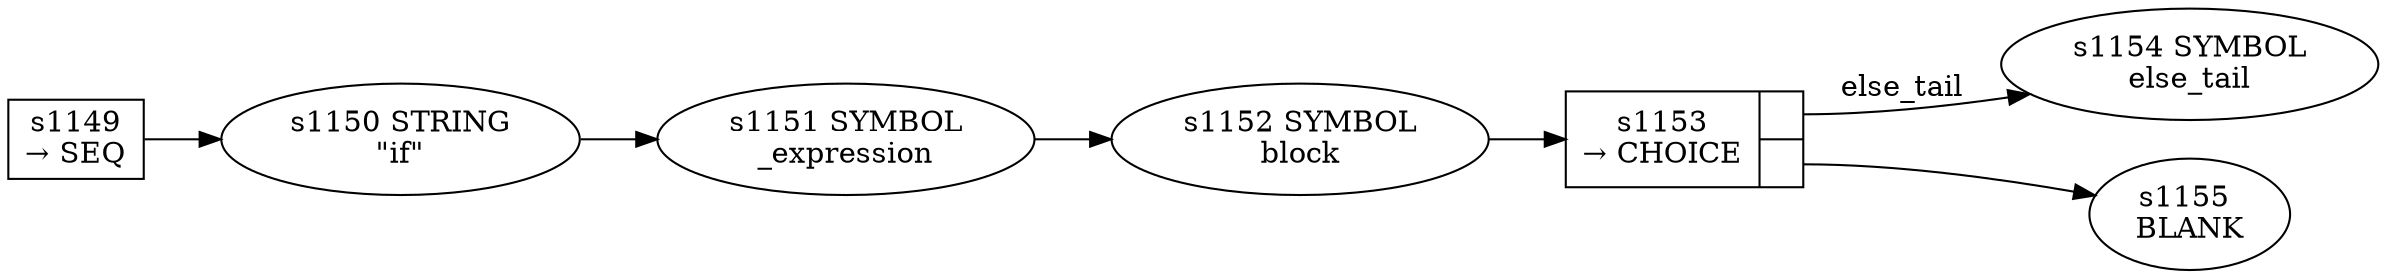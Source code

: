 
  digraph if_expression {
  
    rankdir=LR;
  
    s1149 [label="s1149\n&rarr; SEQ", shape=record, fixedsize=false, peripheries=1];
  s1150 [label="s1150 STRING\n\"if\""];
  s1149 -> s1150 [];
  s1151 [label="s1151 SYMBOL\n_expression" href="rust-grammar.json._expression.dot.svg"];
  s1150 -> s1151 [];
  s1152 [label="s1152 SYMBOL\nblock" href="rust-grammar.json.block.dot.svg"];
  s1151 -> s1152 [];
  s1153 [label="{s1153\n&rarr; CHOICE|{<p0>|<p1>}}", shape=record, fixedsize=false, peripheries=1];
  s1154 [label="s1154 SYMBOL\nelse_tail" href="rust-grammar.json.else_tail.dot.svg"];
  s1153:p0 -> s1154 [label="else_tail"];
  s1155 [label="s1155 \nBLANK"];
  s1153:p1 -> s1155 [label=""];
  s1152 -> s1153 [];
  
  }
  